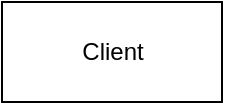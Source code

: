 <mxfile>
    <diagram id="8HYcJImVHpSm9fHptDm3" name="ページ1">
        <mxGraphModel dx="1264" dy="683" grid="1" gridSize="10" guides="1" tooltips="1" connect="1" arrows="1" fold="1" page="1" pageScale="1" pageWidth="827" pageHeight="1169" math="0" shadow="0">
            <root>
                <mxCell id="0"/>
                <mxCell id="1" parent="0"/>
                <mxCell id="2" value="Client" style="html=1;" vertex="1" parent="1">
                    <mxGeometry x="150" y="120" width="110" height="50" as="geometry"/>
                </mxCell>
            </root>
        </mxGraphModel>
    </diagram>
</mxfile>